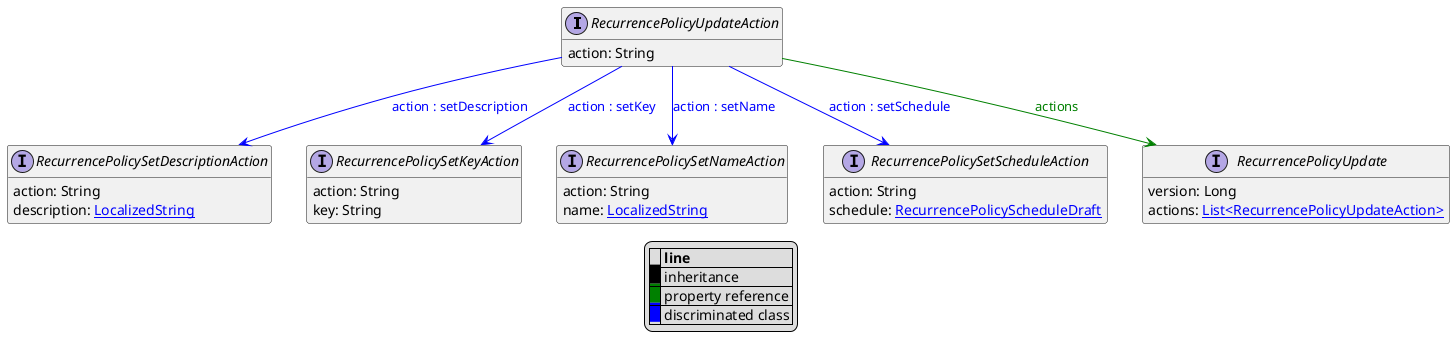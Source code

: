 @startuml

hide empty fields
hide empty methods
legend
|= |= line |
|<back:black>   </back>| inheritance |
|<back:green>   </back>| property reference |
|<back:blue>   </back>| discriminated class |
endlegend
interface RecurrencePolicyUpdateAction [[RecurrencePolicyUpdateAction.svg]]  {
    action: String
}


interface RecurrencePolicySetDescriptionAction [[RecurrencePolicySetDescriptionAction.svg]]  {
    action: String
    description: [[LocalizedString.svg LocalizedString]]
}
interface RecurrencePolicySetKeyAction [[RecurrencePolicySetKeyAction.svg]]  {
    action: String
    key: String
}
interface RecurrencePolicySetNameAction [[RecurrencePolicySetNameAction.svg]]  {
    action: String
    name: [[LocalizedString.svg LocalizedString]]
}
interface RecurrencePolicySetScheduleAction [[RecurrencePolicySetScheduleAction.svg]]  {
    action: String
    schedule: [[RecurrencePolicyScheduleDraft.svg RecurrencePolicyScheduleDraft]]
}
interface RecurrencePolicyUpdate [[RecurrencePolicyUpdate.svg]]  {
    version: Long
    actions: [[RecurrencePolicyUpdateAction.svg List<RecurrencePolicyUpdateAction>]]
}
RecurrencePolicyUpdateAction --> RecurrencePolicySetDescriptionAction #blue;text:blue : "action : setDescription"
RecurrencePolicyUpdateAction --> RecurrencePolicySetKeyAction #blue;text:blue : "action : setKey"
RecurrencePolicyUpdateAction --> RecurrencePolicySetNameAction #blue;text:blue : "action : setName"
RecurrencePolicyUpdateAction --> RecurrencePolicySetScheduleAction #blue;text:blue : "action : setSchedule"
RecurrencePolicyUpdateAction --> RecurrencePolicyUpdate #green;text:green : "actions"
@enduml
